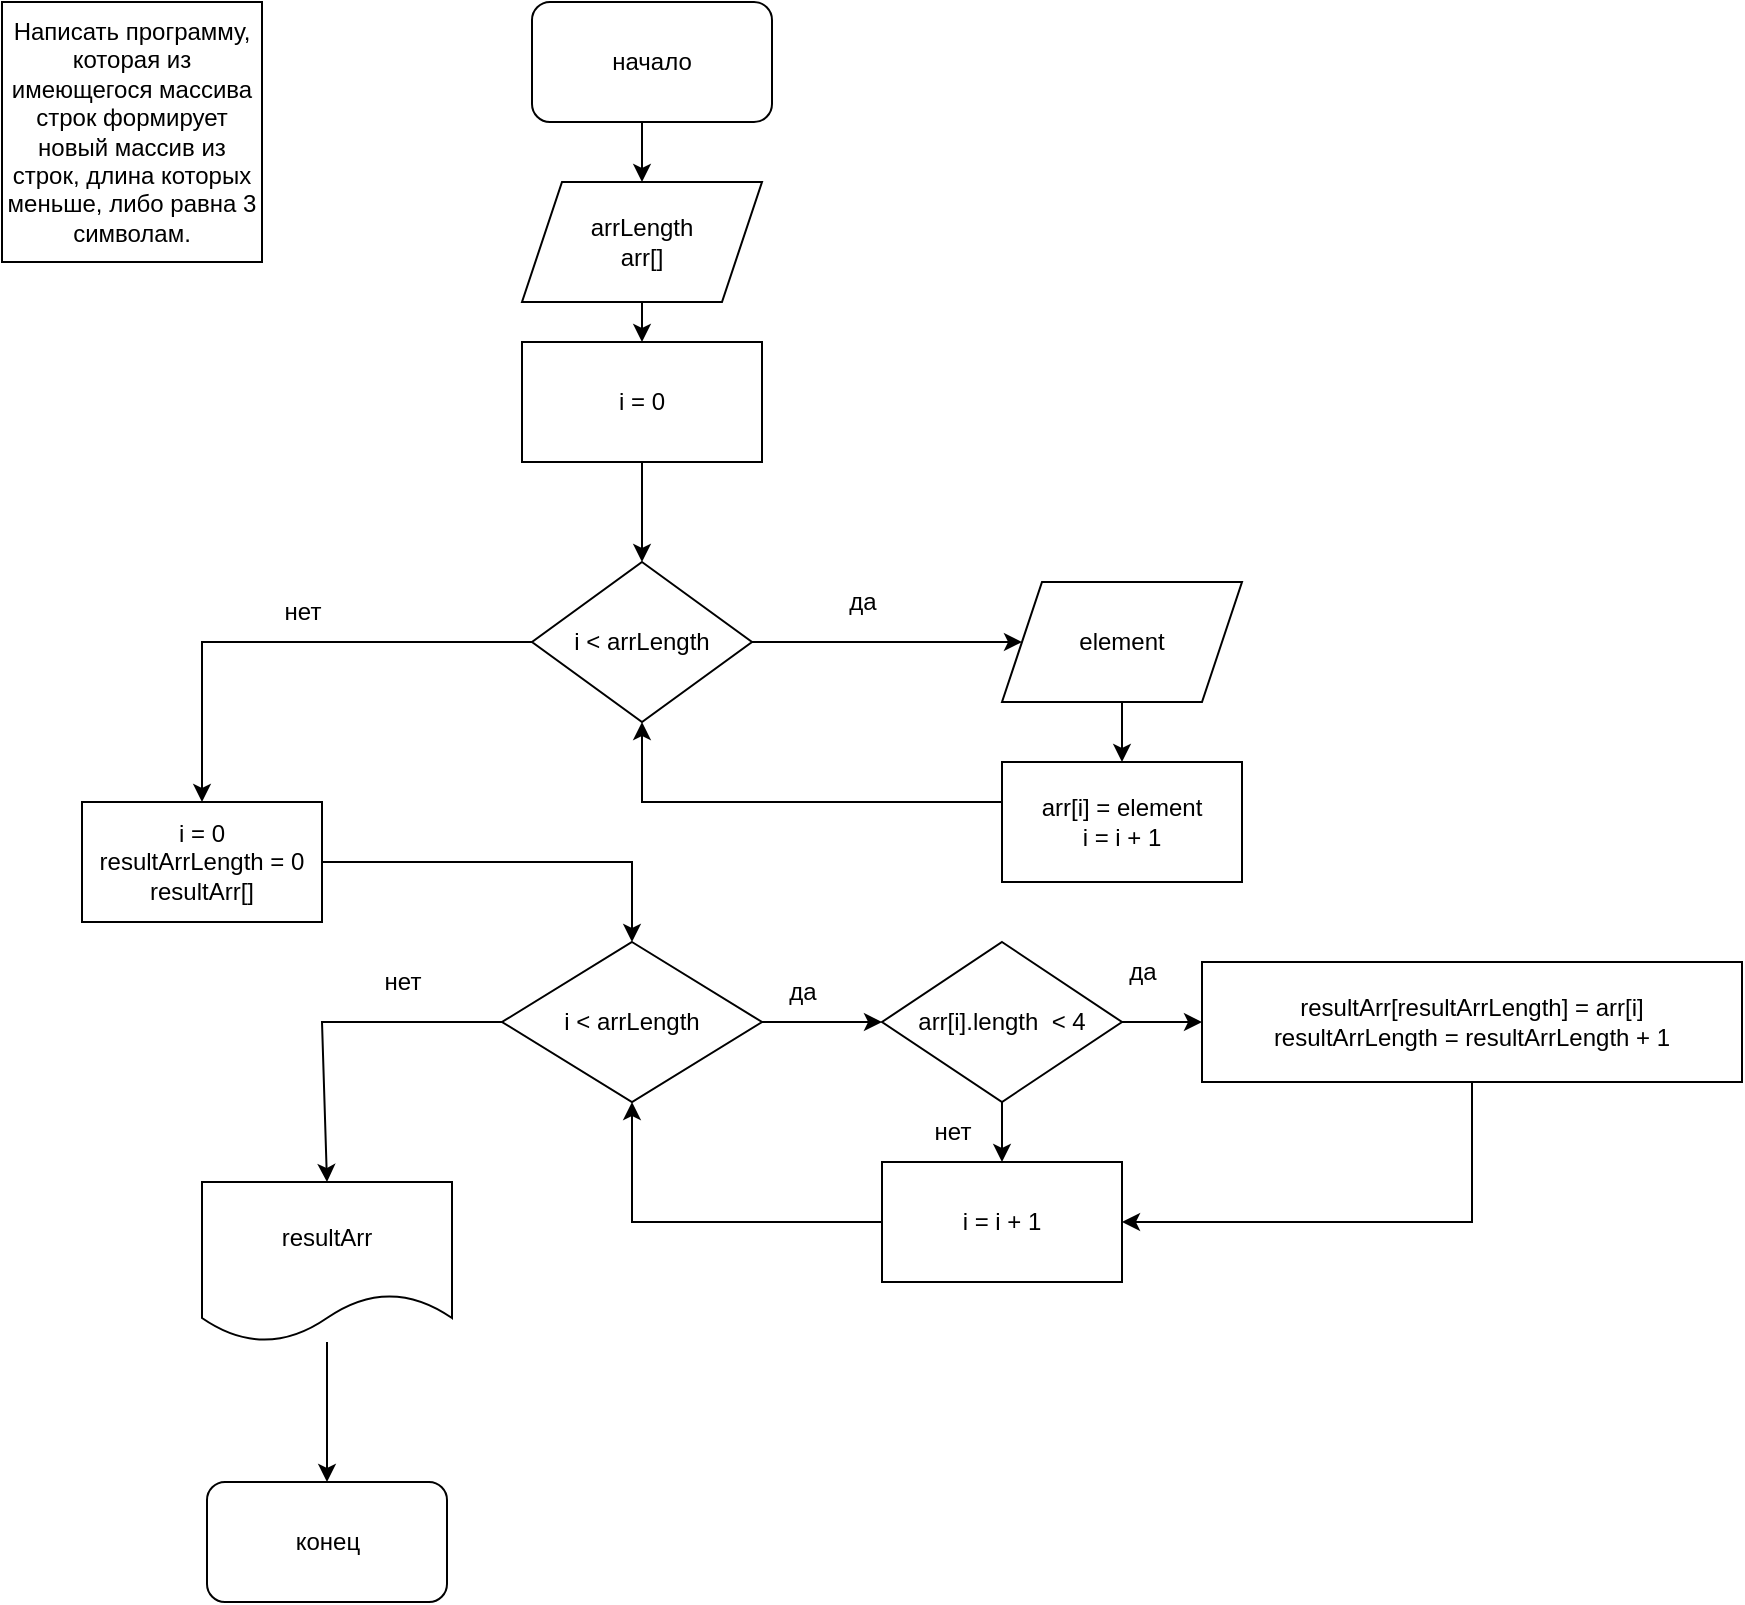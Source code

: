 <mxfile version="20.8.13" type="google" pages="2"><diagram id="C5RBs43oDa-KdzZeNtuy" name="страница 1"><mxGraphModel grid="1" page="1" gridSize="10" guides="1" tooltips="1" connect="1" arrows="1" fold="1" pageScale="1" pageWidth="827" pageHeight="1169" math="0" shadow="0"><root><mxCell id="WIyWlLk6GJQsqaUBKTNV-0"/><mxCell id="WIyWlLk6GJQsqaUBKTNV-1" parent="WIyWlLk6GJQsqaUBKTNV-0"/><mxCell id="oPANN6fbmeC3sh930HEU-9" style="edgeStyle=orthogonalEdgeStyle;rounded=0;orthogonalLoop=1;jettySize=auto;html=1;exitX=0.5;exitY=1;exitDx=0;exitDy=0;entryX=0.5;entryY=0;entryDx=0;entryDy=0;" edge="1" parent="WIyWlLk6GJQsqaUBKTNV-1" source="oPANN6fbmeC3sh930HEU-0" target="oPANN6fbmeC3sh930HEU-2"><mxGeometry relative="1" as="geometry"/></mxCell><mxCell id="oPANN6fbmeC3sh930HEU-0" value="начало" style="rounded=1;whiteSpace=wrap;html=1;" vertex="1" parent="WIyWlLk6GJQsqaUBKTNV-1"><mxGeometry x="345" y="20" width="120" height="60" as="geometry"/></mxCell><mxCell id="oPANN6fbmeC3sh930HEU-2" value="arrLength&lt;br&gt;arr[]" style="shape=parallelogram;perimeter=parallelogramPerimeter;whiteSpace=wrap;html=1;fixedSize=1;" vertex="1" parent="WIyWlLk6GJQsqaUBKTNV-1"><mxGeometry x="340" y="110" width="120" height="60" as="geometry"/></mxCell><mxCell id="uKiIfKi-iGZZznkvzcqE-36" value="" style="edgeStyle=orthogonalEdgeStyle;rounded=0;orthogonalLoop=1;jettySize=auto;html=1;" edge="1" parent="WIyWlLk6GJQsqaUBKTNV-1" source="oPANN6fbmeC3sh930HEU-3" target="uKiIfKi-iGZZznkvzcqE-1"><mxGeometry relative="1" as="geometry"/></mxCell><mxCell id="oPANN6fbmeC3sh930HEU-3" value="i = 0" style="whiteSpace=wrap;html=1;" vertex="1" parent="WIyWlLk6GJQsqaUBKTNV-1"><mxGeometry x="340" y="190" width="120" height="60" as="geometry"/></mxCell><mxCell id="1DTkPhgUV57IIF_zT2wS-3" style="edgeStyle=orthogonalEdgeStyle;rounded=0;orthogonalLoop=1;jettySize=auto;html=1;entryX=0.5;entryY=0;entryDx=0;entryDy=0;" edge="1" parent="WIyWlLk6GJQsqaUBKTNV-1" source="oPANN6fbmeC3sh930HEU-8" target="1DTkPhgUV57IIF_zT2wS-0"><mxGeometry relative="1" as="geometry"/></mxCell><mxCell id="oPANN6fbmeC3sh930HEU-8" value="resultArr" style="shape=document;whiteSpace=wrap;html=1;boundedLbl=1;" vertex="1" parent="WIyWlLk6GJQsqaUBKTNV-1"><mxGeometry x="180" y="610" width="125" height="80" as="geometry"/></mxCell><mxCell id="1DTkPhgUV57IIF_zT2wS-0" value="конец" style="rounded=1;whiteSpace=wrap;html=1;" vertex="1" parent="WIyWlLk6GJQsqaUBKTNV-1"><mxGeometry x="182.5" y="760" width="120" height="60" as="geometry"/></mxCell><mxCell id="QcQ3U64-lXhgrXMVMhqA-0" value="Написать программу, которая из имеющегося массива строк формирует новый массив из строк, длина которых меньше, либо равна 3 символам." style="whiteSpace=wrap;html=1;aspect=fixed;" vertex="1" parent="WIyWlLk6GJQsqaUBKTNV-1"><mxGeometry x="80" y="20" width="130" height="130" as="geometry"/></mxCell><mxCell id="QcQ3U64-lXhgrXMVMhqA-2" value="" style="endArrow=classic;html=1;rounded=0;exitX=0.5;exitY=1;exitDx=0;exitDy=0;entryX=0.5;entryY=0;entryDx=0;entryDy=0;" edge="1" parent="WIyWlLk6GJQsqaUBKTNV-1" source="oPANN6fbmeC3sh930HEU-2" target="oPANN6fbmeC3sh930HEU-3"><mxGeometry width="50" height="50" relative="1" as="geometry"><mxPoint x="390" y="180" as="sourcePoint"/><mxPoint x="440" y="130" as="targetPoint"/></mxGeometry></mxCell><mxCell id="uKiIfKi-iGZZznkvzcqE-1" value="i &amp;lt; arrLength" style="rhombus;whiteSpace=wrap;html=1;" vertex="1" parent="WIyWlLk6GJQsqaUBKTNV-1"><mxGeometry x="345" y="300" width="110" height="80" as="geometry"/></mxCell><mxCell id="uKiIfKi-iGZZznkvzcqE-12" style="edgeStyle=orthogonalEdgeStyle;rounded=0;orthogonalLoop=1;jettySize=auto;html=1;exitX=0;exitY=0.5;exitDx=0;exitDy=0;entryX=0.5;entryY=1;entryDx=0;entryDy=0;" edge="1" parent="WIyWlLk6GJQsqaUBKTNV-1" source="uKiIfKi-iGZZznkvzcqE-3" target="uKiIfKi-iGZZznkvzcqE-1"><mxGeometry relative="1" as="geometry"><Array as="points"><mxPoint x="580" y="420"/><mxPoint x="400" y="420"/></Array></mxGeometry></mxCell><mxCell id="uKiIfKi-iGZZznkvzcqE-3" value="arr[i] = element&lt;br&gt;i = i + 1" style="rounded=0;whiteSpace=wrap;html=1;" vertex="1" parent="WIyWlLk6GJQsqaUBKTNV-1"><mxGeometry x="580" y="400" width="120" height="60" as="geometry"/></mxCell><mxCell id="uKiIfKi-iGZZznkvzcqE-4" value="" style="endArrow=classic;html=1;rounded=0;exitX=0;exitY=0.5;exitDx=0;exitDy=0;entryX=0.5;entryY=0;entryDx=0;entryDy=0;" edge="1" parent="WIyWlLk6GJQsqaUBKTNV-1" source="uKiIfKi-iGZZznkvzcqE-1" target="uKiIfKi-iGZZznkvzcqE-13"><mxGeometry width="50" height="50" relative="1" as="geometry"><mxPoint x="390" y="400" as="sourcePoint"/><mxPoint x="250" y="340" as="targetPoint"/><Array as="points"><mxPoint x="180" y="340"/></Array></mxGeometry></mxCell><mxCell id="uKiIfKi-iGZZznkvzcqE-5" value="нет" style="text;html=1;align=center;verticalAlign=middle;resizable=0;points=[];autosize=1;strokeColor=none;fillColor=none;" vertex="1" parent="WIyWlLk6GJQsqaUBKTNV-1"><mxGeometry x="210" y="310" width="40" height="30" as="geometry"/></mxCell><mxCell id="uKiIfKi-iGZZznkvzcqE-10" value="element" style="shape=parallelogram;perimeter=parallelogramPerimeter;whiteSpace=wrap;html=1;fixedSize=1;" vertex="1" parent="WIyWlLk6GJQsqaUBKTNV-1"><mxGeometry x="580" y="310" width="120" height="60" as="geometry"/></mxCell><mxCell id="uKiIfKi-iGZZznkvzcqE-11" value="" style="endArrow=classic;html=1;rounded=0;exitX=0.5;exitY=1;exitDx=0;exitDy=0;entryX=0.5;entryY=0;entryDx=0;entryDy=0;" edge="1" parent="WIyWlLk6GJQsqaUBKTNV-1" source="uKiIfKi-iGZZznkvzcqE-10" target="uKiIfKi-iGZZznkvzcqE-3"><mxGeometry width="50" height="50" relative="1" as="geometry"><mxPoint x="390" y="300" as="sourcePoint"/><mxPoint x="440" y="250" as="targetPoint"/><Array as="points"/></mxGeometry></mxCell><mxCell id="uKiIfKi-iGZZznkvzcqE-16" value="" style="edgeStyle=orthogonalEdgeStyle;rounded=0;orthogonalLoop=1;jettySize=auto;html=1;entryX=0.5;entryY=0;entryDx=0;entryDy=0;" edge="1" parent="WIyWlLk6GJQsqaUBKTNV-1" source="uKiIfKi-iGZZznkvzcqE-13" target="uKiIfKi-iGZZznkvzcqE-15"><mxGeometry relative="1" as="geometry"/></mxCell><mxCell id="uKiIfKi-iGZZznkvzcqE-13" value="i = 0&lt;br&gt;resultArrLength = 0&lt;br style=&quot;border-color: var(--border-color);&quot;&gt;resultArr[]" style="rounded=0;whiteSpace=wrap;html=1;" vertex="1" parent="WIyWlLk6GJQsqaUBKTNV-1"><mxGeometry x="120" y="420" width="120" height="60" as="geometry"/></mxCell><mxCell id="uKiIfKi-iGZZznkvzcqE-19" value="" style="edgeStyle=orthogonalEdgeStyle;rounded=0;orthogonalLoop=1;jettySize=auto;html=1;" edge="1" parent="WIyWlLk6GJQsqaUBKTNV-1" source="uKiIfKi-iGZZznkvzcqE-15" target="uKiIfKi-iGZZznkvzcqE-17"><mxGeometry relative="1" as="geometry"/></mxCell><mxCell id="uKiIfKi-iGZZznkvzcqE-15" value="i &amp;lt; arrLength" style="rhombus;whiteSpace=wrap;html=1;" vertex="1" parent="WIyWlLk6GJQsqaUBKTNV-1"><mxGeometry x="330" y="490" width="130" height="80" as="geometry"/></mxCell><mxCell id="uKiIfKi-iGZZznkvzcqE-23" value="" style="edgeStyle=orthogonalEdgeStyle;rounded=0;orthogonalLoop=1;jettySize=auto;html=1;" edge="1" parent="WIyWlLk6GJQsqaUBKTNV-1" source="uKiIfKi-iGZZznkvzcqE-17" target="uKiIfKi-iGZZznkvzcqE-21"><mxGeometry relative="1" as="geometry"/></mxCell><mxCell id="uKiIfKi-iGZZznkvzcqE-24" value="" style="edgeStyle=orthogonalEdgeStyle;rounded=0;orthogonalLoop=1;jettySize=auto;html=1;" edge="1" parent="WIyWlLk6GJQsqaUBKTNV-1" source="uKiIfKi-iGZZznkvzcqE-17" target="uKiIfKi-iGZZznkvzcqE-20"><mxGeometry relative="1" as="geometry"/></mxCell><mxCell id="uKiIfKi-iGZZznkvzcqE-17" value="arr[i].length&amp;nbsp; &amp;lt; 4" style="rhombus;whiteSpace=wrap;html=1;" vertex="1" parent="WIyWlLk6GJQsqaUBKTNV-1"><mxGeometry x="520" y="490" width="120" height="80" as="geometry"/></mxCell><mxCell id="uKiIfKi-iGZZznkvzcqE-20" value="resultArr[resultArrLength] = arr[i]&lt;br&gt;resultArrLength = resultArrLength + 1" style="rounded=0;whiteSpace=wrap;html=1;" vertex="1" parent="WIyWlLk6GJQsqaUBKTNV-1"><mxGeometry x="680" y="500" width="270" height="60" as="geometry"/></mxCell><mxCell id="uKiIfKi-iGZZznkvzcqE-34" style="edgeStyle=orthogonalEdgeStyle;rounded=0;orthogonalLoop=1;jettySize=auto;html=1;exitX=0;exitY=0.5;exitDx=0;exitDy=0;" edge="1" parent="WIyWlLk6GJQsqaUBKTNV-1" source="uKiIfKi-iGZZznkvzcqE-21" target="uKiIfKi-iGZZznkvzcqE-15"><mxGeometry relative="1" as="geometry"/></mxCell><mxCell id="uKiIfKi-iGZZznkvzcqE-21" value="i = i + 1" style="rounded=0;whiteSpace=wrap;html=1;" vertex="1" parent="WIyWlLk6GJQsqaUBKTNV-1"><mxGeometry x="520" y="600" width="120" height="60" as="geometry"/></mxCell><mxCell id="uKiIfKi-iGZZznkvzcqE-22" value="да" style="text;html=1;align=center;verticalAlign=middle;resizable=0;points=[];autosize=1;strokeColor=none;fillColor=none;" vertex="1" parent="WIyWlLk6GJQsqaUBKTNV-1"><mxGeometry x="460" y="500" width="40" height="30" as="geometry"/></mxCell><mxCell id="uKiIfKi-iGZZznkvzcqE-26" value="" style="endArrow=classic;html=1;rounded=0;exitX=0.5;exitY=1;exitDx=0;exitDy=0;entryX=1;entryY=0.5;entryDx=0;entryDy=0;" edge="1" parent="WIyWlLk6GJQsqaUBKTNV-1" source="uKiIfKi-iGZZznkvzcqE-20" target="uKiIfKi-iGZZznkvzcqE-21"><mxGeometry width="50" height="50" relative="1" as="geometry"><mxPoint x="390" y="560" as="sourcePoint"/><mxPoint x="440" y="510" as="targetPoint"/><Array as="points"><mxPoint x="815" y="630"/></Array></mxGeometry></mxCell><mxCell id="uKiIfKi-iGZZznkvzcqE-27" value="" style="endArrow=classic;html=1;rounded=0;exitX=0;exitY=0.5;exitDx=0;exitDy=0;entryX=0.5;entryY=0;entryDx=0;entryDy=0;" edge="1" parent="WIyWlLk6GJQsqaUBKTNV-1" source="uKiIfKi-iGZZznkvzcqE-15" target="oPANN6fbmeC3sh930HEU-8"><mxGeometry width="50" height="50" relative="1" as="geometry"><mxPoint x="395" y="570" as="sourcePoint"/><mxPoint x="395" y="670" as="targetPoint"/><Array as="points"><mxPoint x="240" y="530"/></Array></mxGeometry></mxCell><mxCell id="uKiIfKi-iGZZznkvzcqE-32" value="да" style="text;html=1;align=center;verticalAlign=middle;resizable=0;points=[];autosize=1;strokeColor=none;fillColor=none;" vertex="1" parent="WIyWlLk6GJQsqaUBKTNV-1"><mxGeometry x="630" y="490" width="40" height="30" as="geometry"/></mxCell><mxCell id="uKiIfKi-iGZZznkvzcqE-33" value="нет" style="text;html=1;align=center;verticalAlign=middle;resizable=0;points=[];autosize=1;strokeColor=none;fillColor=none;" vertex="1" parent="WIyWlLk6GJQsqaUBKTNV-1"><mxGeometry x="535" y="570" width="40" height="30" as="geometry"/></mxCell><mxCell id="uKiIfKi-iGZZznkvzcqE-35" value="нет" style="text;html=1;align=center;verticalAlign=middle;resizable=0;points=[];autosize=1;strokeColor=none;fillColor=none;" vertex="1" parent="WIyWlLk6GJQsqaUBKTNV-1"><mxGeometry x="260" y="495" width="40" height="30" as="geometry"/></mxCell><mxCell id="uKiIfKi-iGZZznkvzcqE-37" value="" style="endArrow=classic;html=1;rounded=0;exitX=1;exitY=0.5;exitDx=0;exitDy=0;entryX=0;entryY=0.5;entryDx=0;entryDy=0;" edge="1" parent="WIyWlLk6GJQsqaUBKTNV-1" source="uKiIfKi-iGZZznkvzcqE-1" target="uKiIfKi-iGZZznkvzcqE-10"><mxGeometry width="50" height="50" relative="1" as="geometry"><mxPoint x="390" y="260" as="sourcePoint"/><mxPoint x="440" y="210" as="targetPoint"/></mxGeometry></mxCell><mxCell id="uKiIfKi-iGZZznkvzcqE-38" value="да" style="text;html=1;align=center;verticalAlign=middle;resizable=0;points=[];autosize=1;strokeColor=none;fillColor=none;" vertex="1" parent="WIyWlLk6GJQsqaUBKTNV-1"><mxGeometry x="490" y="305" width="40" height="30" as="geometry"/></mxCell></root></mxGraphModel></diagram><diagram id="fbF1cvgWGbmUtoXMmEhI" name="Страница 2"><mxGraphModel grid="1" page="1" gridSize="10" guides="1" tooltips="1" connect="1" arrows="1" fold="1" pageScale="1" pageWidth="827" pageHeight="1169" math="0" shadow="0"><root><mxCell id="0"/><mxCell id="1" parent="0"/><mxCell id="CP5ABeKNLmq990xkcj60-5" style="edgeStyle=orthogonalEdgeStyle;rounded=0;orthogonalLoop=1;jettySize=auto;html=1;exitX=0.5;exitY=1;exitDx=0;exitDy=0;" edge="1" parent="1" source="0JB0kv3-ZhGjoI0TfSoc-1" target="CP5ABeKNLmq990xkcj60-1"><mxGeometry relative="1" as="geometry"><mxPoint x="414" y="110" as="targetPoint"/></mxGeometry></mxCell><mxCell id="0JB0kv3-ZhGjoI0TfSoc-1" value="start" style="rounded=1;whiteSpace=wrap;html=1;" vertex="1" parent="1"><mxGeometry x="354" y="30" width="120" height="60" as="geometry"/></mxCell><mxCell id="CP5ABeKNLmq990xkcj60-6" style="edgeStyle=orthogonalEdgeStyle;rounded=0;orthogonalLoop=1;jettySize=auto;html=1;exitX=0.5;exitY=1;exitDx=0;exitDy=0;entryX=0.5;entryY=0;entryDx=0;entryDy=0;" edge="1" parent="1" source="CP5ABeKNLmq990xkcj60-1" target="CP5ABeKNLmq990xkcj60-3"><mxGeometry relative="1" as="geometry"/></mxCell><mxCell id="CP5ABeKNLmq990xkcj60-1" value="N" style="shape=parallelogram;perimeter=parallelogramPerimeter;whiteSpace=wrap;html=1;fixedSize=1;" vertex="1" parent="1"><mxGeometry x="354" y="120" width="120" height="60" as="geometry"/></mxCell><mxCell id="CP5ABeKNLmq990xkcj60-3" value="Factorial = 1&lt;br&gt;index = 1" style="rounded=0;whiteSpace=wrap;html=1;" vertex="1" parent="1"><mxGeometry x="354" y="220" width="120" height="60" as="geometry"/></mxCell><mxCell id="CP5ABeKNLmq990xkcj60-20" style="edgeStyle=orthogonalEdgeStyle;rounded=0;orthogonalLoop=1;jettySize=auto;html=1;exitX=0.5;exitY=1;exitDx=0;exitDy=0;entryX=0.5;entryY=0;entryDx=0;entryDy=0;" edge="1" parent="1" source="CP5ABeKNLmq990xkcj60-7" target="CP5ABeKNLmq990xkcj60-8"><mxGeometry relative="1" as="geometry"/></mxCell><mxCell id="CP5ABeKNLmq990xkcj60-7" value="index = index + 1&amp;nbsp;" style="rounded=0;whiteSpace=wrap;html=1;" vertex="1" parent="1"><mxGeometry x="354" y="320" width="120" height="60" as="geometry"/></mxCell><mxCell id="CP5ABeKNLmq990xkcj60-8" value="index &amp;gt; N" style="rhombus;whiteSpace=wrap;html=1;" vertex="1" parent="1"><mxGeometry x="349" y="420" width="130" height="110" as="geometry"/></mxCell><mxCell id="CP5ABeKNLmq990xkcj60-22" style="edgeStyle=orthogonalEdgeStyle;rounded=0;orthogonalLoop=1;jettySize=auto;html=1;exitX=0.5;exitY=0;exitDx=0;exitDy=0;entryX=1;entryY=0.5;entryDx=0;entryDy=0;" edge="1" parent="1" source="CP5ABeKNLmq990xkcj60-10" target="CP5ABeKNLmq990xkcj60-7"><mxGeometry relative="1" as="geometry"/></mxCell><mxCell id="CP5ABeKNLmq990xkcj60-10" value="Factorial = Factorial * index&amp;nbsp;" style="rounded=0;whiteSpace=wrap;html=1;" vertex="1" parent="1"><mxGeometry x="530" y="445" width="160" height="60" as="geometry"/></mxCell><mxCell id="CP5ABeKNLmq990xkcj60-11" value="yes" style="text;html=1;align=center;verticalAlign=middle;resizable=0;points=[];autosize=1;strokeColor=none;fillColor=none;" vertex="1" parent="1"><mxGeometry x="360" y="540" width="40" height="30" as="geometry"/></mxCell><mxCell id="CP5ABeKNLmq990xkcj60-12" value="no" style="text;html=1;align=center;verticalAlign=middle;resizable=0;points=[];autosize=1;strokeColor=none;fillColor=none;" vertex="1" parent="1"><mxGeometry x="490" y="440" width="40" height="30" as="geometry"/></mxCell><mxCell id="CP5ABeKNLmq990xkcj60-14" value="" style="endArrow=classic;html=1;rounded=0;exitX=1;exitY=0.5;exitDx=0;exitDy=0;entryX=0;entryY=0.5;entryDx=0;entryDy=0;" edge="1" parent="1" source="CP5ABeKNLmq990xkcj60-8" target="CP5ABeKNLmq990xkcj60-10"><mxGeometry width="50" height="50" relative="1" as="geometry"><mxPoint x="530" y="340" as="sourcePoint"/><mxPoint x="580" y="290" as="targetPoint"/></mxGeometry></mxCell><mxCell id="CP5ABeKNLmq990xkcj60-17" value="" style="endArrow=classic;html=1;rounded=0;exitX=0.5;exitY=1;exitDx=0;exitDy=0;" edge="1" parent="1" source="CP5ABeKNLmq990xkcj60-8"><mxGeometry width="50" height="50" relative="1" as="geometry"><mxPoint x="530" y="550" as="sourcePoint"/><mxPoint x="414" y="590" as="targetPoint"/></mxGeometry></mxCell><mxCell id="CP5ABeKNLmq990xkcj60-18" value="Factorial" style="shape=document;whiteSpace=wrap;html=1;boundedLbl=1;" vertex="1" parent="1"><mxGeometry x="354" y="590" width="120" height="80" as="geometry"/></mxCell><mxCell id="CP5ABeKNLmq990xkcj60-19" value="" style="endArrow=classic;html=1;rounded=0;exitX=0.5;exitY=1;exitDx=0;exitDy=0;entryX=0.5;entryY=0;entryDx=0;entryDy=0;" edge="1" parent="1" source="CP5ABeKNLmq990xkcj60-3" target="CP5ABeKNLmq990xkcj60-7"><mxGeometry width="50" height="50" relative="1" as="geometry"><mxPoint x="530" y="450" as="sourcePoint"/><mxPoint x="580" y="400" as="targetPoint"/></mxGeometry></mxCell><mxCell id="CP5ABeKNLmq990xkcj60-23" value="finish" style="rounded=1;whiteSpace=wrap;html=1;" vertex="1" parent="1"><mxGeometry x="354" y="710" width="120" height="70" as="geometry"/></mxCell><mxCell id="CP5ABeKNLmq990xkcj60-26" value="" style="endArrow=classic;html=1;rounded=0;exitX=0.55;exitY=0.875;exitDx=0;exitDy=0;exitPerimeter=0;" edge="1" parent="1" source="CP5ABeKNLmq990xkcj60-18"><mxGeometry width="50" height="50" relative="1" as="geometry"><mxPoint x="530" y="590" as="sourcePoint"/><mxPoint x="420" y="710" as="targetPoint"/></mxGeometry></mxCell><mxCell id="CP5ABeKNLmq990xkcj60-27" value="" style="swimlane;startSize=0;" vertex="1" parent="1"><mxGeometry x="20" y="20" width="170" height="130" as="geometry"/></mxCell><mxCell id="CP5ABeKNLmq990xkcj60-28" value="Составить блок-схему&lt;br&gt;&lt;br&gt;&amp;nbsp;нахождения факториала N." style="text;html=1;align=center;verticalAlign=middle;resizable=0;points=[];autosize=1;strokeColor=none;fillColor=none;" vertex="1" parent="CP5ABeKNLmq990xkcj60-27"><mxGeometry y="20" width="180" height="60" as="geometry"/></mxCell></root></mxGraphModel></diagram></mxfile>